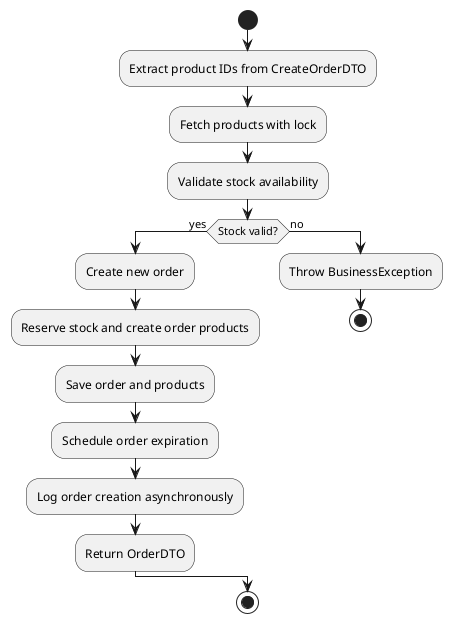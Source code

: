 @startuml
start
:Extract product IDs from CreateOrderDTO;
:Fetch products with lock;
:Validate stock availability;
if (Stock valid?) then (yes)
    :Create new order;
    :Reserve stock and create order products;
    :Save order and products;
    :Schedule order expiration;
    :Log order creation asynchronously;
    :Return OrderDTO;
else (no)
    :Throw BusinessException;
    stop
endif
stop
@enduml